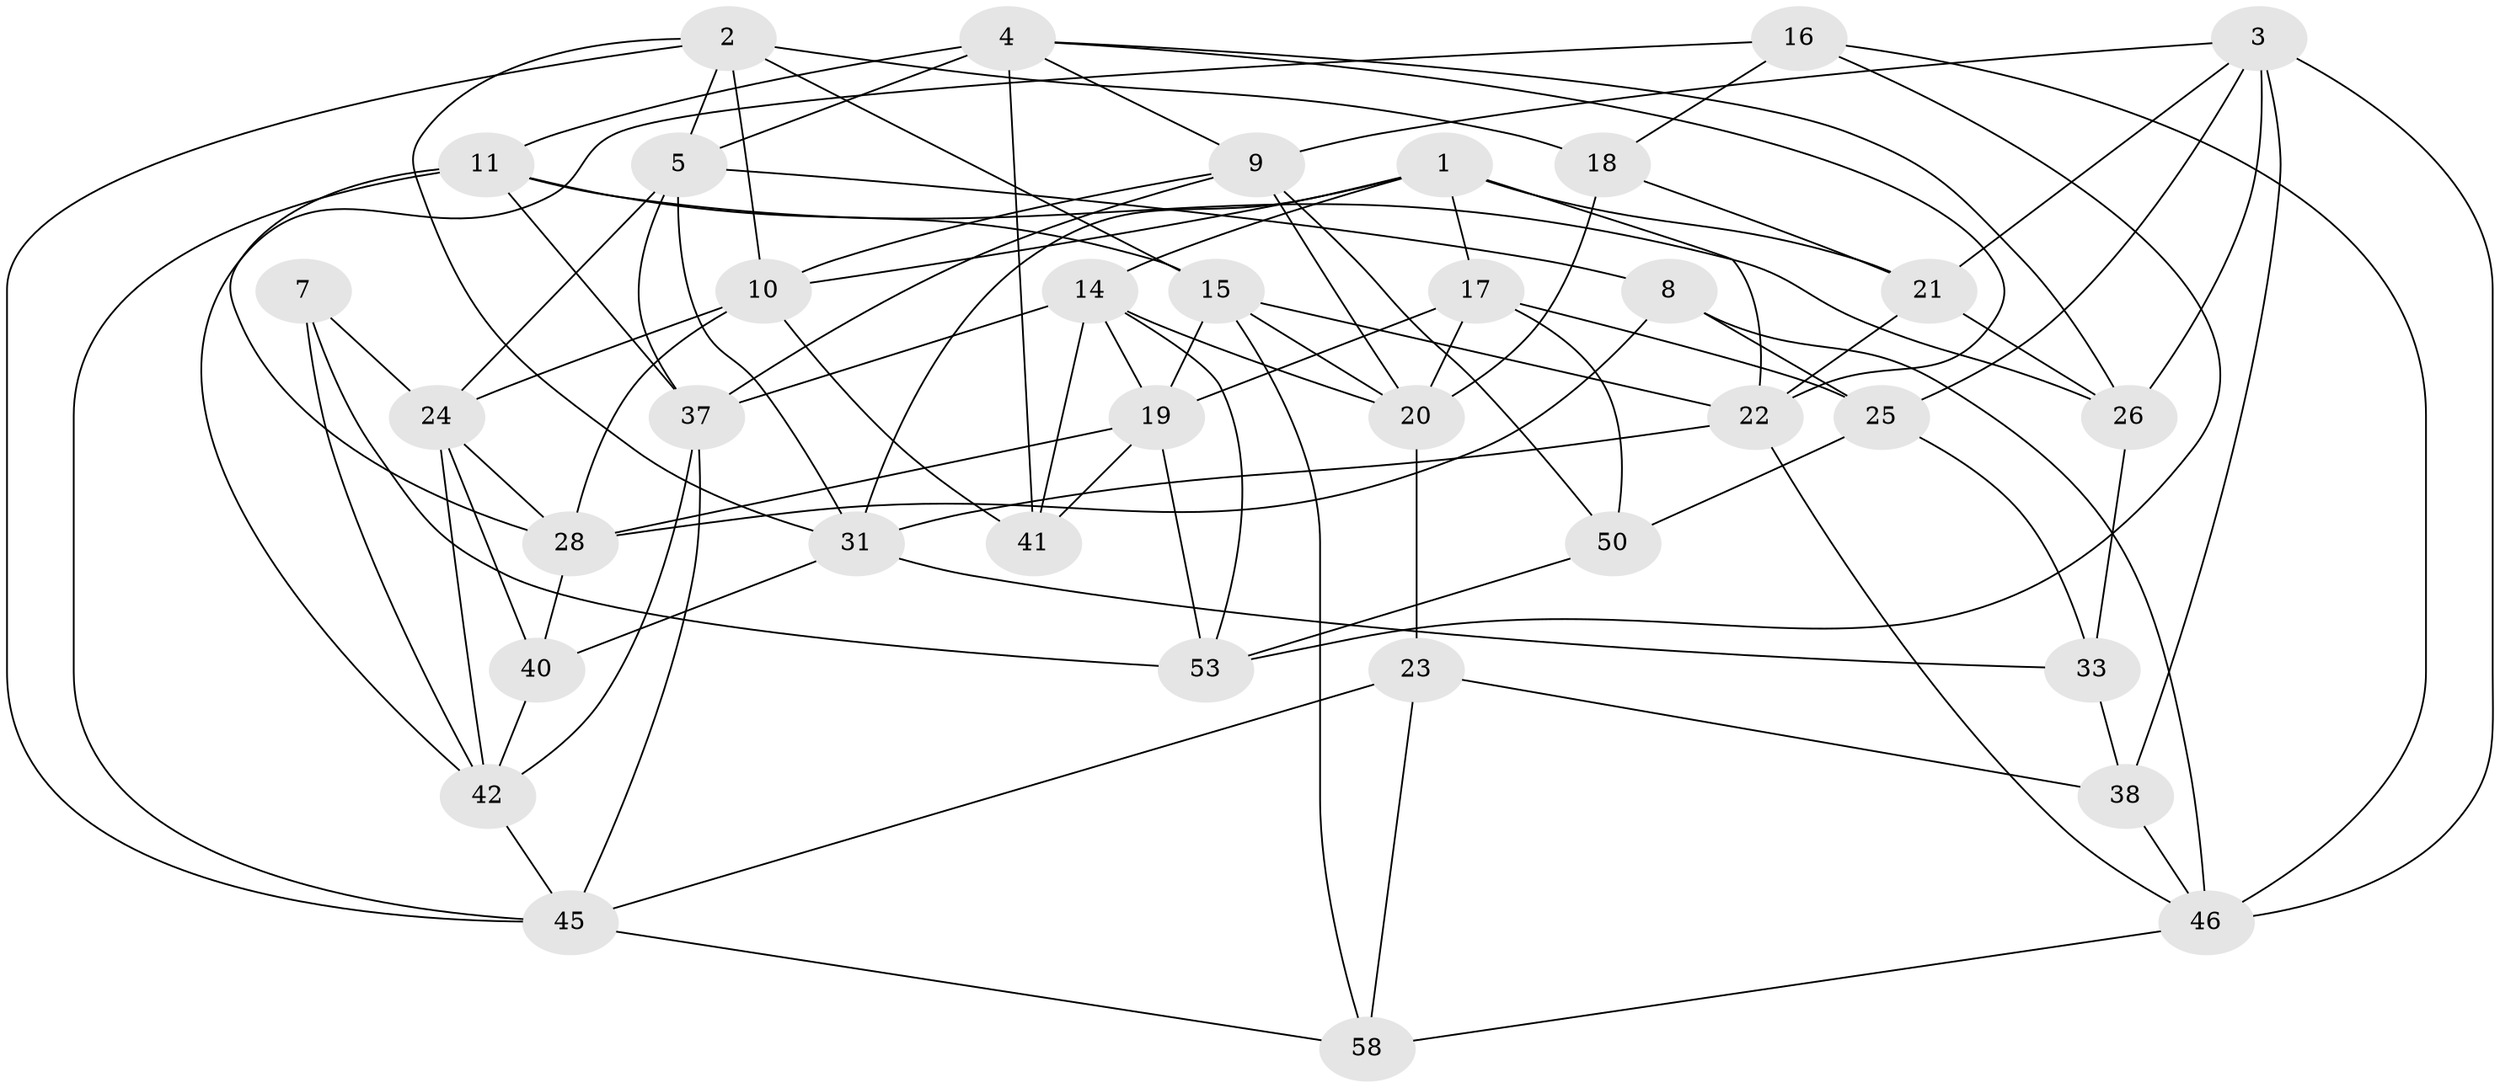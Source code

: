 // original degree distribution, {4: 1.0}
// Generated by graph-tools (version 1.1) at 2025/42/03/06/25 10:42:21]
// undirected, 36 vertices, 94 edges
graph export_dot {
graph [start="1"]
  node [color=gray90,style=filled];
  1 [super="+6"];
  2 [super="+60"];
  3 [super="+12"];
  4 [super="+51"];
  5 [super="+49"];
  7;
  8;
  9 [super="+36"];
  10 [super="+13"];
  11 [super="+29"];
  14 [super="+52"];
  15 [super="+32"];
  16;
  17 [super="+35"];
  18;
  19 [super="+34"];
  20 [super="+47"];
  21 [super="+27"];
  22 [super="+48"];
  23;
  24 [super="+56"];
  25 [super="+30"];
  26 [super="+55"];
  28 [super="+39"];
  31 [super="+57"];
  33;
  37 [super="+44"];
  38;
  40;
  41;
  42 [super="+43"];
  45 [super="+61"];
  46 [super="+59"];
  50;
  53 [super="+54"];
  58;
  1 -- 14;
  1 -- 10;
  1 -- 22;
  1 -- 21;
  1 -- 31;
  1 -- 17;
  2 -- 10;
  2 -- 18;
  2 -- 45;
  2 -- 31;
  2 -- 5;
  2 -- 15;
  3 -- 38;
  3 -- 9;
  3 -- 21;
  3 -- 25;
  3 -- 46;
  3 -- 26;
  4 -- 41;
  4 -- 22;
  4 -- 26;
  4 -- 11;
  4 -- 5;
  4 -- 9;
  5 -- 31;
  5 -- 37;
  5 -- 8;
  5 -- 24;
  7 -- 53 [weight=2];
  7 -- 42;
  7 -- 24;
  8 -- 25;
  8 -- 46;
  8 -- 28;
  9 -- 10;
  9 -- 20;
  9 -- 50;
  9 -- 37;
  10 -- 28;
  10 -- 24;
  10 -- 41;
  11 -- 45;
  11 -- 26;
  11 -- 15;
  11 -- 28;
  11 -- 37;
  14 -- 20;
  14 -- 41;
  14 -- 37;
  14 -- 53;
  14 -- 19;
  15 -- 22;
  15 -- 19;
  15 -- 20;
  15 -- 58;
  16 -- 53;
  16 -- 18;
  16 -- 42;
  16 -- 46;
  17 -- 19;
  17 -- 25 [weight=2];
  17 -- 50;
  17 -- 20;
  18 -- 21;
  18 -- 20;
  19 -- 53;
  19 -- 41;
  19 -- 28;
  20 -- 23;
  21 -- 26 [weight=2];
  21 -- 22;
  22 -- 31;
  22 -- 46;
  23 -- 58;
  23 -- 45;
  23 -- 38;
  24 -- 40;
  24 -- 28;
  24 -- 42;
  25 -- 50;
  25 -- 33;
  26 -- 33;
  28 -- 40;
  31 -- 40;
  31 -- 33;
  33 -- 38;
  37 -- 45;
  37 -- 42;
  38 -- 46;
  40 -- 42;
  42 -- 45;
  45 -- 58;
  46 -- 58;
  50 -- 53;
}
